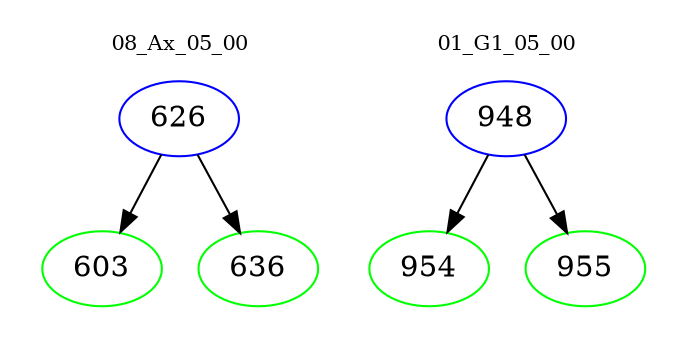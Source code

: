 digraph{
subgraph cluster_0 {
color = white
label = "08_Ax_05_00";
fontsize=10;
T0_626 [label="626", color="blue"]
T0_626 -> T0_603 [color="black"]
T0_603 [label="603", color="green"]
T0_626 -> T0_636 [color="black"]
T0_636 [label="636", color="green"]
}
subgraph cluster_1 {
color = white
label = "01_G1_05_00";
fontsize=10;
T1_948 [label="948", color="blue"]
T1_948 -> T1_954 [color="black"]
T1_954 [label="954", color="green"]
T1_948 -> T1_955 [color="black"]
T1_955 [label="955", color="green"]
}
}

